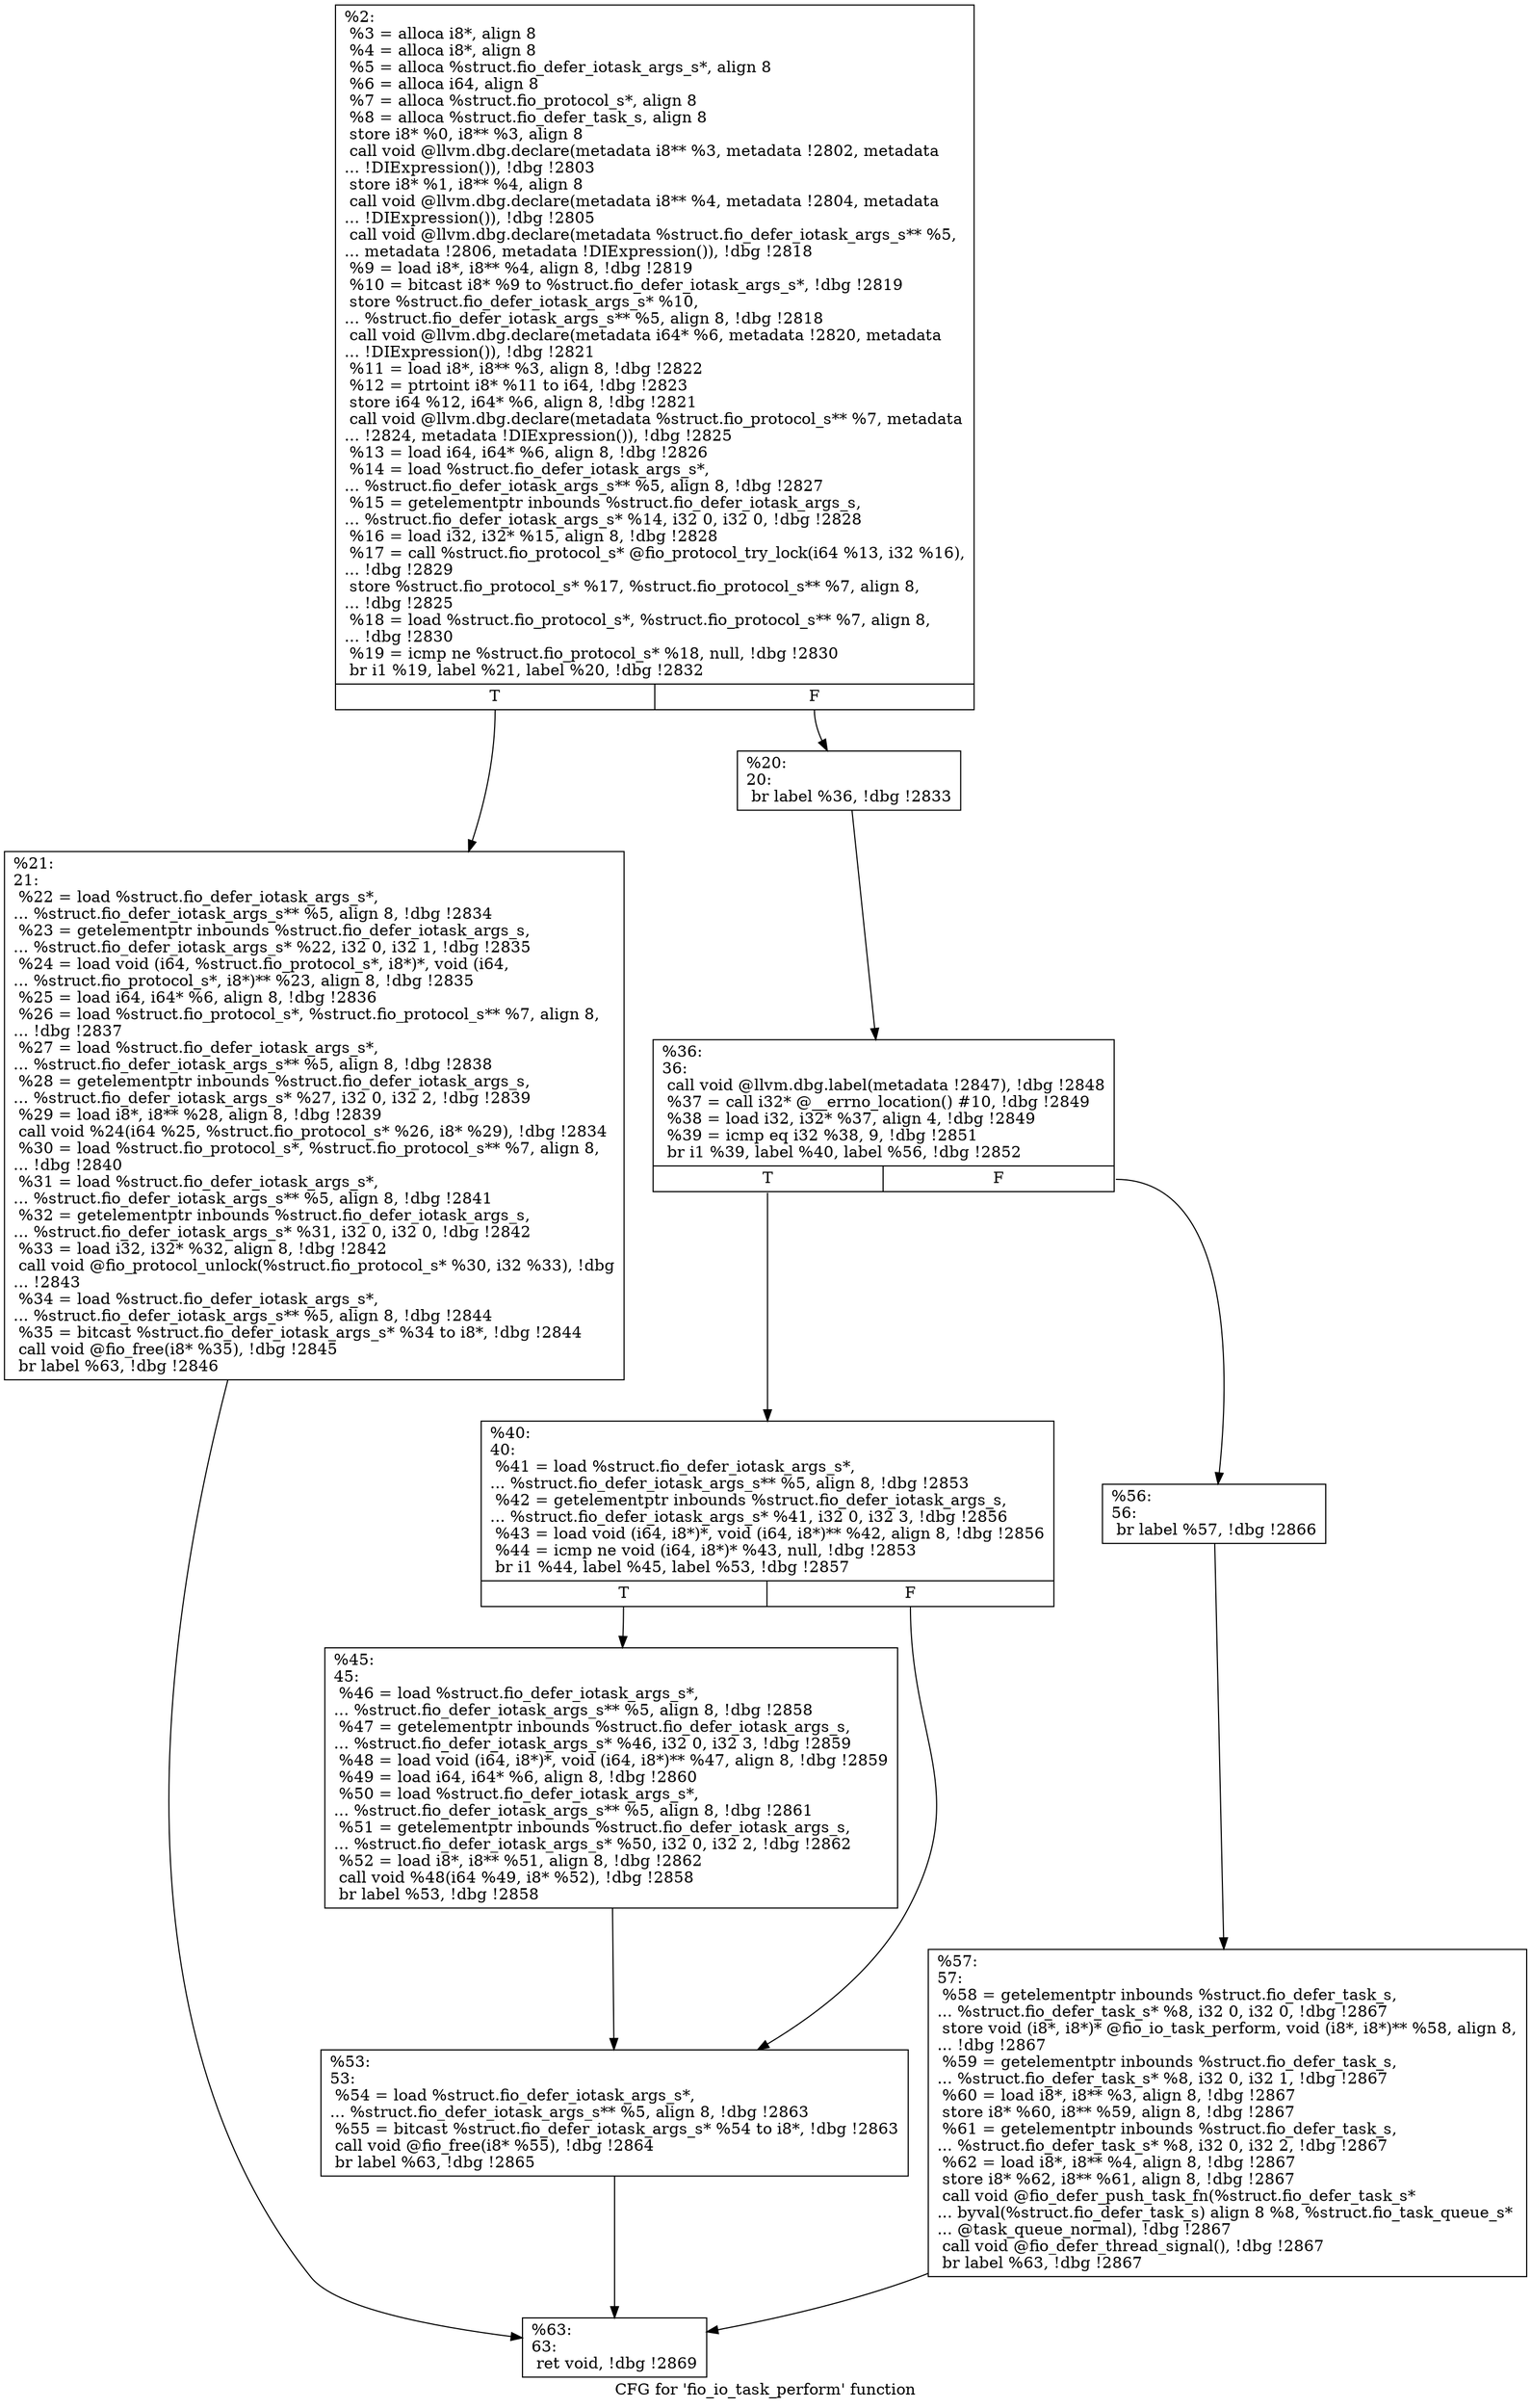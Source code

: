 digraph "CFG for 'fio_io_task_perform' function" {
	label="CFG for 'fio_io_task_perform' function";

	Node0x556851740bb0 [shape=record,label="{%2:\l  %3 = alloca i8*, align 8\l  %4 = alloca i8*, align 8\l  %5 = alloca %struct.fio_defer_iotask_args_s*, align 8\l  %6 = alloca i64, align 8\l  %7 = alloca %struct.fio_protocol_s*, align 8\l  %8 = alloca %struct.fio_defer_task_s, align 8\l  store i8* %0, i8** %3, align 8\l  call void @llvm.dbg.declare(metadata i8** %3, metadata !2802, metadata\l... !DIExpression()), !dbg !2803\l  store i8* %1, i8** %4, align 8\l  call void @llvm.dbg.declare(metadata i8** %4, metadata !2804, metadata\l... !DIExpression()), !dbg !2805\l  call void @llvm.dbg.declare(metadata %struct.fio_defer_iotask_args_s** %5,\l... metadata !2806, metadata !DIExpression()), !dbg !2818\l  %9 = load i8*, i8** %4, align 8, !dbg !2819\l  %10 = bitcast i8* %9 to %struct.fio_defer_iotask_args_s*, !dbg !2819\l  store %struct.fio_defer_iotask_args_s* %10,\l... %struct.fio_defer_iotask_args_s** %5, align 8, !dbg !2818\l  call void @llvm.dbg.declare(metadata i64* %6, metadata !2820, metadata\l... !DIExpression()), !dbg !2821\l  %11 = load i8*, i8** %3, align 8, !dbg !2822\l  %12 = ptrtoint i8* %11 to i64, !dbg !2823\l  store i64 %12, i64* %6, align 8, !dbg !2821\l  call void @llvm.dbg.declare(metadata %struct.fio_protocol_s** %7, metadata\l... !2824, metadata !DIExpression()), !dbg !2825\l  %13 = load i64, i64* %6, align 8, !dbg !2826\l  %14 = load %struct.fio_defer_iotask_args_s*,\l... %struct.fio_defer_iotask_args_s** %5, align 8, !dbg !2827\l  %15 = getelementptr inbounds %struct.fio_defer_iotask_args_s,\l... %struct.fio_defer_iotask_args_s* %14, i32 0, i32 0, !dbg !2828\l  %16 = load i32, i32* %15, align 8, !dbg !2828\l  %17 = call %struct.fio_protocol_s* @fio_protocol_try_lock(i64 %13, i32 %16),\l... !dbg !2829\l  store %struct.fio_protocol_s* %17, %struct.fio_protocol_s** %7, align 8,\l... !dbg !2825\l  %18 = load %struct.fio_protocol_s*, %struct.fio_protocol_s** %7, align 8,\l... !dbg !2830\l  %19 = icmp ne %struct.fio_protocol_s* %18, null, !dbg !2830\l  br i1 %19, label %21, label %20, !dbg !2832\l|{<s0>T|<s1>F}}"];
	Node0x556851740bb0:s0 -> Node0x556851743d10;
	Node0x556851740bb0:s1 -> Node0x556851743cc0;
	Node0x556851743cc0 [shape=record,label="{%20:\l20:                                               \l  br label %36, !dbg !2833\l}"];
	Node0x556851743cc0 -> Node0x556851743d60;
	Node0x556851743d10 [shape=record,label="{%21:\l21:                                               \l  %22 = load %struct.fio_defer_iotask_args_s*,\l... %struct.fio_defer_iotask_args_s** %5, align 8, !dbg !2834\l  %23 = getelementptr inbounds %struct.fio_defer_iotask_args_s,\l... %struct.fio_defer_iotask_args_s* %22, i32 0, i32 1, !dbg !2835\l  %24 = load void (i64, %struct.fio_protocol_s*, i8*)*, void (i64,\l... %struct.fio_protocol_s*, i8*)** %23, align 8, !dbg !2835\l  %25 = load i64, i64* %6, align 8, !dbg !2836\l  %26 = load %struct.fio_protocol_s*, %struct.fio_protocol_s** %7, align 8,\l... !dbg !2837\l  %27 = load %struct.fio_defer_iotask_args_s*,\l... %struct.fio_defer_iotask_args_s** %5, align 8, !dbg !2838\l  %28 = getelementptr inbounds %struct.fio_defer_iotask_args_s,\l... %struct.fio_defer_iotask_args_s* %27, i32 0, i32 2, !dbg !2839\l  %29 = load i8*, i8** %28, align 8, !dbg !2839\l  call void %24(i64 %25, %struct.fio_protocol_s* %26, i8* %29), !dbg !2834\l  %30 = load %struct.fio_protocol_s*, %struct.fio_protocol_s** %7, align 8,\l... !dbg !2840\l  %31 = load %struct.fio_defer_iotask_args_s*,\l... %struct.fio_defer_iotask_args_s** %5, align 8, !dbg !2841\l  %32 = getelementptr inbounds %struct.fio_defer_iotask_args_s,\l... %struct.fio_defer_iotask_args_s* %31, i32 0, i32 0, !dbg !2842\l  %33 = load i32, i32* %32, align 8, !dbg !2842\l  call void @fio_protocol_unlock(%struct.fio_protocol_s* %30, i32 %33), !dbg\l... !2843\l  %34 = load %struct.fio_defer_iotask_args_s*,\l... %struct.fio_defer_iotask_args_s** %5, align 8, !dbg !2844\l  %35 = bitcast %struct.fio_defer_iotask_args_s* %34 to i8*, !dbg !2844\l  call void @fio_free(i8* %35), !dbg !2845\l  br label %63, !dbg !2846\l}"];
	Node0x556851743d10 -> Node0x556851743f40;
	Node0x556851743d60 [shape=record,label="{%36:\l36:                                               \l  call void @llvm.dbg.label(metadata !2847), !dbg !2848\l  %37 = call i32* @__errno_location() #10, !dbg !2849\l  %38 = load i32, i32* %37, align 4, !dbg !2849\l  %39 = icmp eq i32 %38, 9, !dbg !2851\l  br i1 %39, label %40, label %56, !dbg !2852\l|{<s0>T|<s1>F}}"];
	Node0x556851743d60:s0 -> Node0x556851743db0;
	Node0x556851743d60:s1 -> Node0x556851743ea0;
	Node0x556851743db0 [shape=record,label="{%40:\l40:                                               \l  %41 = load %struct.fio_defer_iotask_args_s*,\l... %struct.fio_defer_iotask_args_s** %5, align 8, !dbg !2853\l  %42 = getelementptr inbounds %struct.fio_defer_iotask_args_s,\l... %struct.fio_defer_iotask_args_s* %41, i32 0, i32 3, !dbg !2856\l  %43 = load void (i64, i8*)*, void (i64, i8*)** %42, align 8, !dbg !2856\l  %44 = icmp ne void (i64, i8*)* %43, null, !dbg !2853\l  br i1 %44, label %45, label %53, !dbg !2857\l|{<s0>T|<s1>F}}"];
	Node0x556851743db0:s0 -> Node0x556851743e00;
	Node0x556851743db0:s1 -> Node0x556851743e50;
	Node0x556851743e00 [shape=record,label="{%45:\l45:                                               \l  %46 = load %struct.fio_defer_iotask_args_s*,\l... %struct.fio_defer_iotask_args_s** %5, align 8, !dbg !2858\l  %47 = getelementptr inbounds %struct.fio_defer_iotask_args_s,\l... %struct.fio_defer_iotask_args_s* %46, i32 0, i32 3, !dbg !2859\l  %48 = load void (i64, i8*)*, void (i64, i8*)** %47, align 8, !dbg !2859\l  %49 = load i64, i64* %6, align 8, !dbg !2860\l  %50 = load %struct.fio_defer_iotask_args_s*,\l... %struct.fio_defer_iotask_args_s** %5, align 8, !dbg !2861\l  %51 = getelementptr inbounds %struct.fio_defer_iotask_args_s,\l... %struct.fio_defer_iotask_args_s* %50, i32 0, i32 2, !dbg !2862\l  %52 = load i8*, i8** %51, align 8, !dbg !2862\l  call void %48(i64 %49, i8* %52), !dbg !2858\l  br label %53, !dbg !2858\l}"];
	Node0x556851743e00 -> Node0x556851743e50;
	Node0x556851743e50 [shape=record,label="{%53:\l53:                                               \l  %54 = load %struct.fio_defer_iotask_args_s*,\l... %struct.fio_defer_iotask_args_s** %5, align 8, !dbg !2863\l  %55 = bitcast %struct.fio_defer_iotask_args_s* %54 to i8*, !dbg !2863\l  call void @fio_free(i8* %55), !dbg !2864\l  br label %63, !dbg !2865\l}"];
	Node0x556851743e50 -> Node0x556851743f40;
	Node0x556851743ea0 [shape=record,label="{%56:\l56:                                               \l  br label %57, !dbg !2866\l}"];
	Node0x556851743ea0 -> Node0x556851743ef0;
	Node0x556851743ef0 [shape=record,label="{%57:\l57:                                               \l  %58 = getelementptr inbounds %struct.fio_defer_task_s,\l... %struct.fio_defer_task_s* %8, i32 0, i32 0, !dbg !2867\l  store void (i8*, i8*)* @fio_io_task_perform, void (i8*, i8*)** %58, align 8,\l... !dbg !2867\l  %59 = getelementptr inbounds %struct.fio_defer_task_s,\l... %struct.fio_defer_task_s* %8, i32 0, i32 1, !dbg !2867\l  %60 = load i8*, i8** %3, align 8, !dbg !2867\l  store i8* %60, i8** %59, align 8, !dbg !2867\l  %61 = getelementptr inbounds %struct.fio_defer_task_s,\l... %struct.fio_defer_task_s* %8, i32 0, i32 2, !dbg !2867\l  %62 = load i8*, i8** %4, align 8, !dbg !2867\l  store i8* %62, i8** %61, align 8, !dbg !2867\l  call void @fio_defer_push_task_fn(%struct.fio_defer_task_s*\l... byval(%struct.fio_defer_task_s) align 8 %8, %struct.fio_task_queue_s*\l... @task_queue_normal), !dbg !2867\l  call void @fio_defer_thread_signal(), !dbg !2867\l  br label %63, !dbg !2867\l}"];
	Node0x556851743ef0 -> Node0x556851743f40;
	Node0x556851743f40 [shape=record,label="{%63:\l63:                                               \l  ret void, !dbg !2869\l}"];
}
